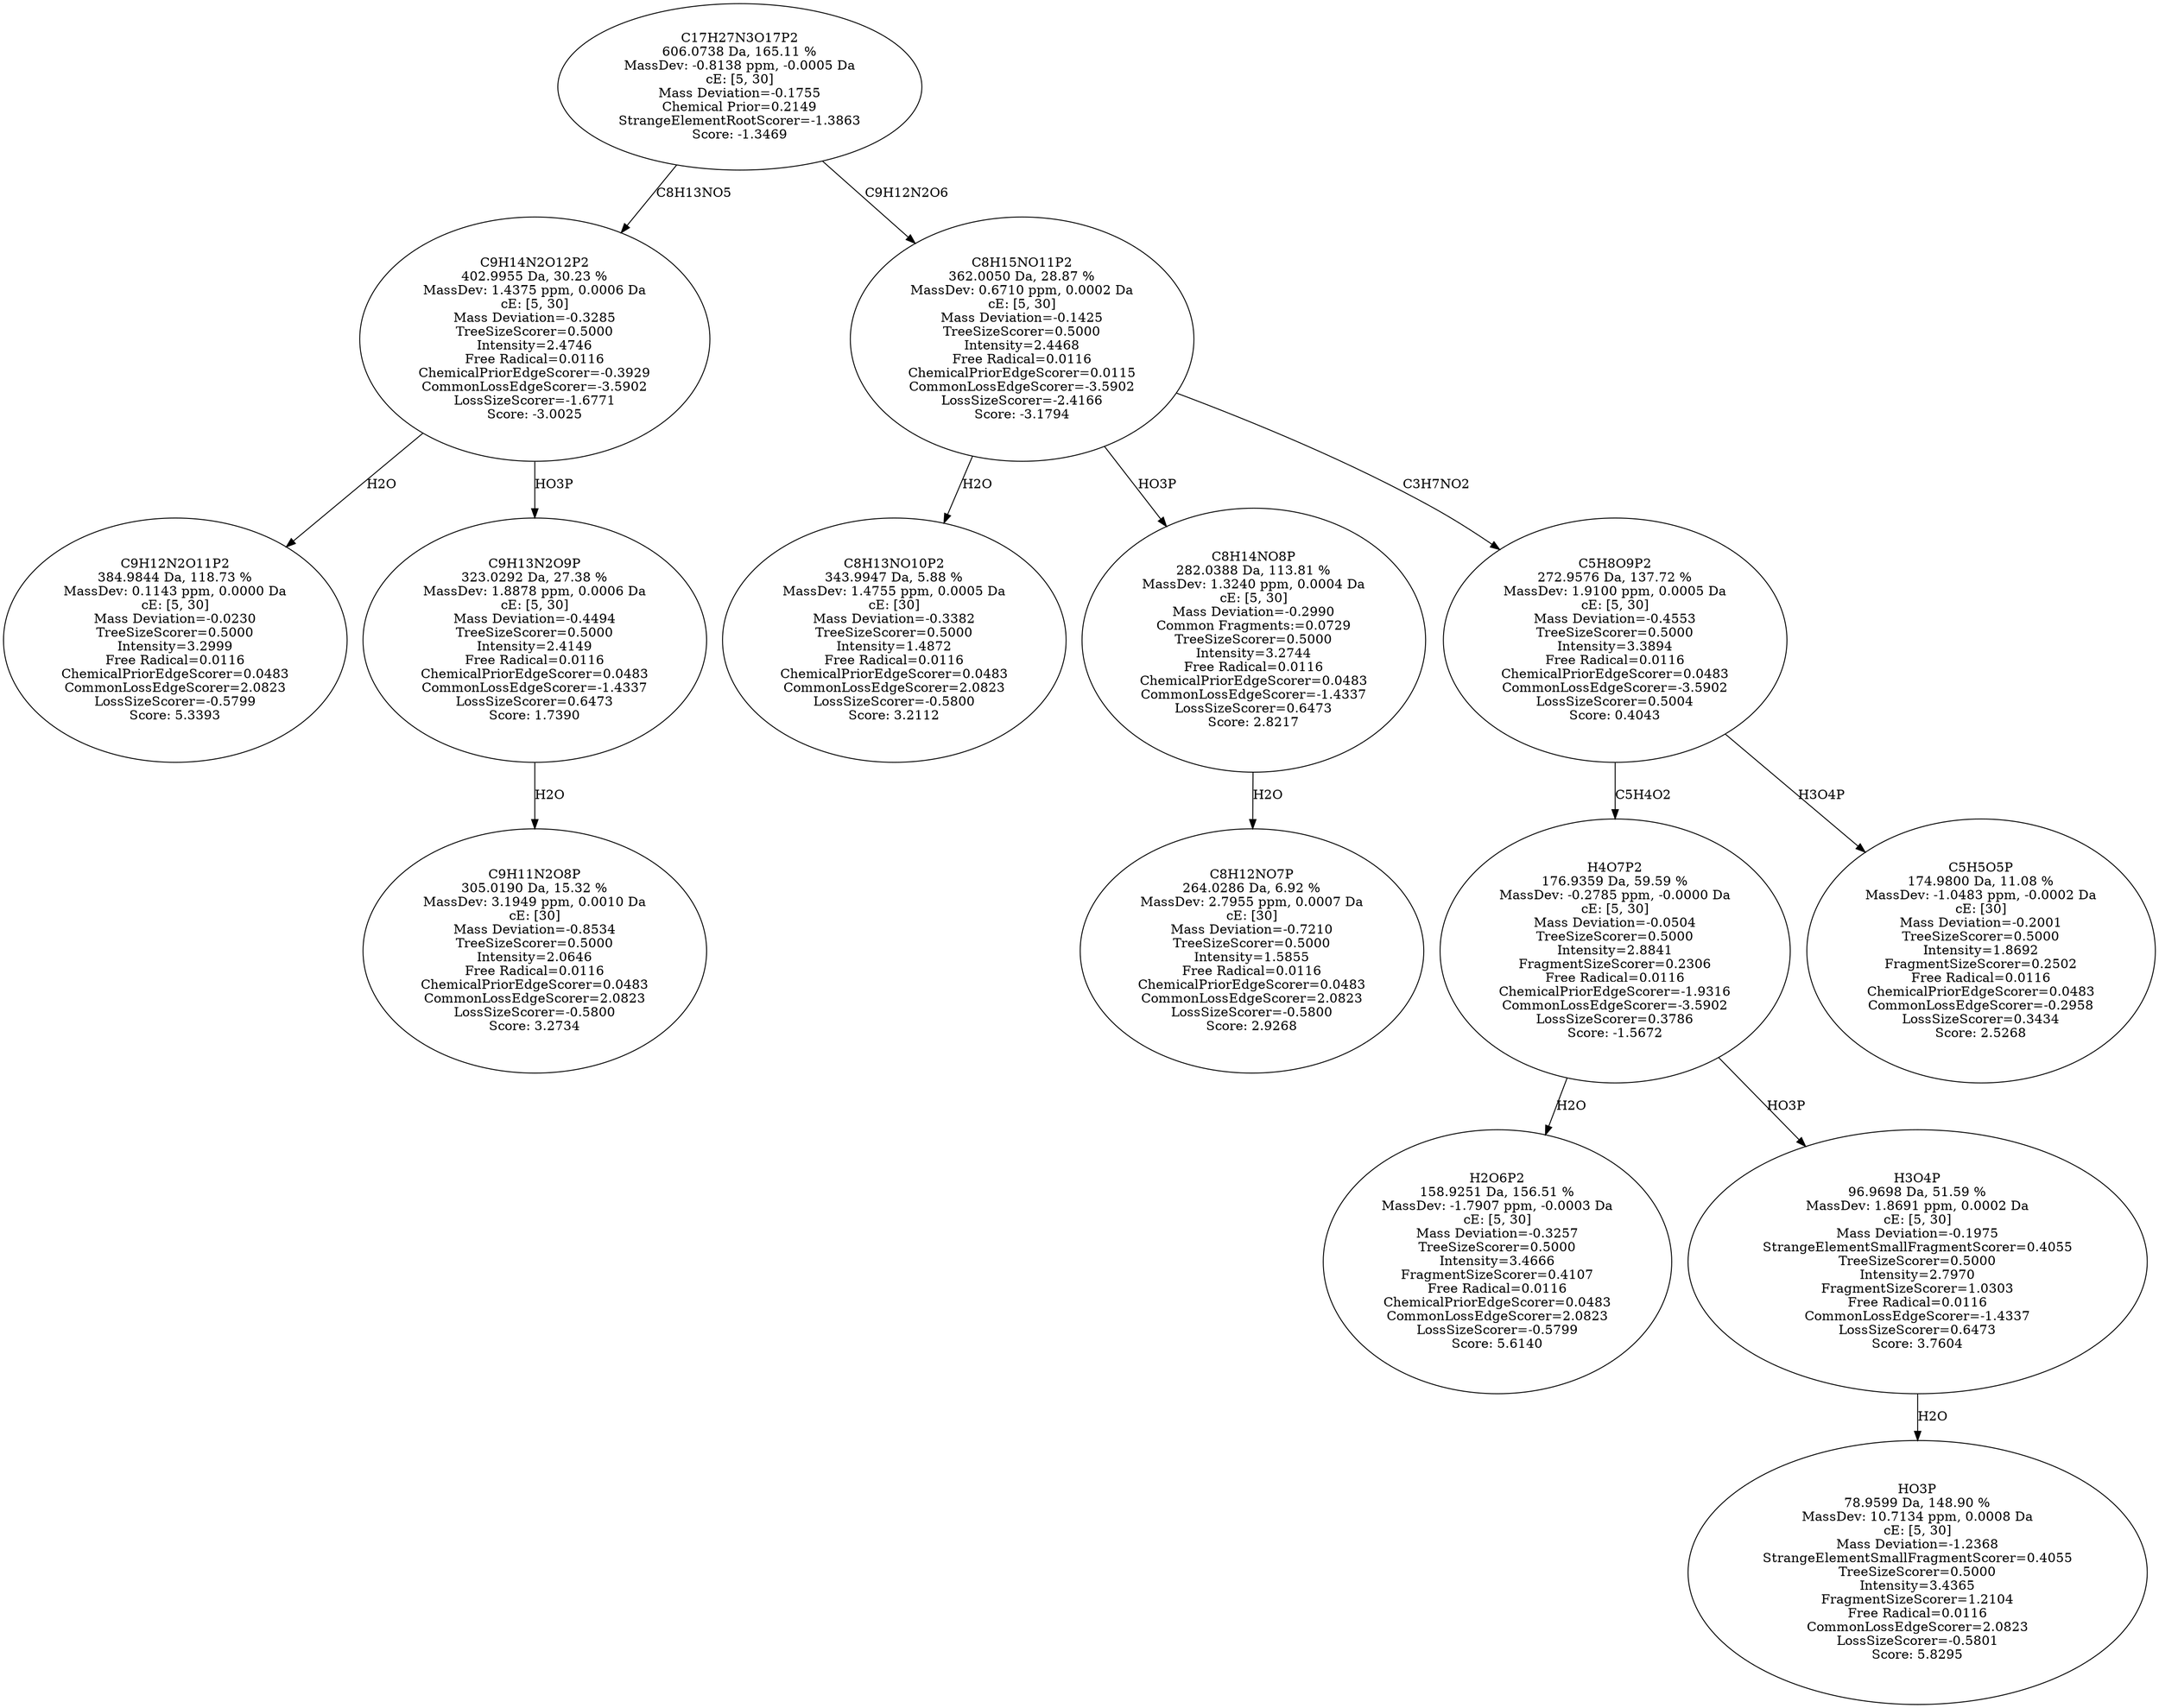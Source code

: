 strict digraph {
v1 [label="C9H12N2O11P2\n384.9844 Da, 118.73 %\nMassDev: 0.1143 ppm, 0.0000 Da\ncE: [5, 30]\nMass Deviation=-0.0230\nTreeSizeScorer=0.5000\nIntensity=3.2999\nFree Radical=0.0116\nChemicalPriorEdgeScorer=0.0483\nCommonLossEdgeScorer=2.0823\nLossSizeScorer=-0.5799\nScore: 5.3393"];
v2 [label="C9H11N2O8P\n305.0190 Da, 15.32 %\nMassDev: 3.1949 ppm, 0.0010 Da\ncE: [30]\nMass Deviation=-0.8534\nTreeSizeScorer=0.5000\nIntensity=2.0646\nFree Radical=0.0116\nChemicalPriorEdgeScorer=0.0483\nCommonLossEdgeScorer=2.0823\nLossSizeScorer=-0.5800\nScore: 3.2734"];
v3 [label="C9H13N2O9P\n323.0292 Da, 27.38 %\nMassDev: 1.8878 ppm, 0.0006 Da\ncE: [5, 30]\nMass Deviation=-0.4494\nTreeSizeScorer=0.5000\nIntensity=2.4149\nFree Radical=0.0116\nChemicalPriorEdgeScorer=0.0483\nCommonLossEdgeScorer=-1.4337\nLossSizeScorer=0.6473\nScore: 1.7390"];
v4 [label="C9H14N2O12P2\n402.9955 Da, 30.23 %\nMassDev: 1.4375 ppm, 0.0006 Da\ncE: [5, 30]\nMass Deviation=-0.3285\nTreeSizeScorer=0.5000\nIntensity=2.4746\nFree Radical=0.0116\nChemicalPriorEdgeScorer=-0.3929\nCommonLossEdgeScorer=-3.5902\nLossSizeScorer=-1.6771\nScore: -3.0025"];
v5 [label="C8H13NO10P2\n343.9947 Da, 5.88 %\nMassDev: 1.4755 ppm, 0.0005 Da\ncE: [30]\nMass Deviation=-0.3382\nTreeSizeScorer=0.5000\nIntensity=1.4872\nFree Radical=0.0116\nChemicalPriorEdgeScorer=0.0483\nCommonLossEdgeScorer=2.0823\nLossSizeScorer=-0.5800\nScore: 3.2112"];
v6 [label="C8H12NO7P\n264.0286 Da, 6.92 %\nMassDev: 2.7955 ppm, 0.0007 Da\ncE: [30]\nMass Deviation=-0.7210\nTreeSizeScorer=0.5000\nIntensity=1.5855\nFree Radical=0.0116\nChemicalPriorEdgeScorer=0.0483\nCommonLossEdgeScorer=2.0823\nLossSizeScorer=-0.5800\nScore: 2.9268"];
v7 [label="C8H14NO8P\n282.0388 Da, 113.81 %\nMassDev: 1.3240 ppm, 0.0004 Da\ncE: [5, 30]\nMass Deviation=-0.2990\nCommon Fragments:=0.0729\nTreeSizeScorer=0.5000\nIntensity=3.2744\nFree Radical=0.0116\nChemicalPriorEdgeScorer=0.0483\nCommonLossEdgeScorer=-1.4337\nLossSizeScorer=0.6473\nScore: 2.8217"];
v8 [label="H2O6P2\n158.9251 Da, 156.51 %\nMassDev: -1.7907 ppm, -0.0003 Da\ncE: [5, 30]\nMass Deviation=-0.3257\nTreeSizeScorer=0.5000\nIntensity=3.4666\nFragmentSizeScorer=0.4107\nFree Radical=0.0116\nChemicalPriorEdgeScorer=0.0483\nCommonLossEdgeScorer=2.0823\nLossSizeScorer=-0.5799\nScore: 5.6140"];
v9 [label="HO3P\n78.9599 Da, 148.90 %\nMassDev: 10.7134 ppm, 0.0008 Da\ncE: [5, 30]\nMass Deviation=-1.2368\nStrangeElementSmallFragmentScorer=0.4055\nTreeSizeScorer=0.5000\nIntensity=3.4365\nFragmentSizeScorer=1.2104\nFree Radical=0.0116\nCommonLossEdgeScorer=2.0823\nLossSizeScorer=-0.5801\nScore: 5.8295"];
v10 [label="H3O4P\n96.9698 Da, 51.59 %\nMassDev: 1.8691 ppm, 0.0002 Da\ncE: [5, 30]\nMass Deviation=-0.1975\nStrangeElementSmallFragmentScorer=0.4055\nTreeSizeScorer=0.5000\nIntensity=2.7970\nFragmentSizeScorer=1.0303\nFree Radical=0.0116\nCommonLossEdgeScorer=-1.4337\nLossSizeScorer=0.6473\nScore: 3.7604"];
v11 [label="H4O7P2\n176.9359 Da, 59.59 %\nMassDev: -0.2785 ppm, -0.0000 Da\ncE: [5, 30]\nMass Deviation=-0.0504\nTreeSizeScorer=0.5000\nIntensity=2.8841\nFragmentSizeScorer=0.2306\nFree Radical=0.0116\nChemicalPriorEdgeScorer=-1.9316\nCommonLossEdgeScorer=-3.5902\nLossSizeScorer=0.3786\nScore: -1.5672"];
v12 [label="C5H5O5P\n174.9800 Da, 11.08 %\nMassDev: -1.0483 ppm, -0.0002 Da\ncE: [30]\nMass Deviation=-0.2001\nTreeSizeScorer=0.5000\nIntensity=1.8692\nFragmentSizeScorer=0.2502\nFree Radical=0.0116\nChemicalPriorEdgeScorer=0.0483\nCommonLossEdgeScorer=-0.2958\nLossSizeScorer=0.3434\nScore: 2.5268"];
v13 [label="C5H8O9P2\n272.9576 Da, 137.72 %\nMassDev: 1.9100 ppm, 0.0005 Da\ncE: [5, 30]\nMass Deviation=-0.4553\nTreeSizeScorer=0.5000\nIntensity=3.3894\nFree Radical=0.0116\nChemicalPriorEdgeScorer=0.0483\nCommonLossEdgeScorer=-3.5902\nLossSizeScorer=0.5004\nScore: 0.4043"];
v14 [label="C8H15NO11P2\n362.0050 Da, 28.87 %\nMassDev: 0.6710 ppm, 0.0002 Da\ncE: [5, 30]\nMass Deviation=-0.1425\nTreeSizeScorer=0.5000\nIntensity=2.4468\nFree Radical=0.0116\nChemicalPriorEdgeScorer=0.0115\nCommonLossEdgeScorer=-3.5902\nLossSizeScorer=-2.4166\nScore: -3.1794"];
v15 [label="C17H27N3O17P2\n606.0738 Da, 165.11 %\nMassDev: -0.8138 ppm, -0.0005 Da\ncE: [5, 30]\nMass Deviation=-0.1755\nChemical Prior=0.2149\nStrangeElementRootScorer=-1.3863\nScore: -1.3469"];
v4 -> v1 [label="H2O"];
v3 -> v2 [label="H2O"];
v4 -> v3 [label="HO3P"];
v15 -> v4 [label="C8H13NO5"];
v14 -> v5 [label="H2O"];
v7 -> v6 [label="H2O"];
v14 -> v7 [label="HO3P"];
v11 -> v8 [label="H2O"];
v10 -> v9 [label="H2O"];
v11 -> v10 [label="HO3P"];
v13 -> v11 [label="C5H4O2"];
v13 -> v12 [label="H3O4P"];
v14 -> v13 [label="C3H7NO2"];
v15 -> v14 [label="C9H12N2O6"];
}